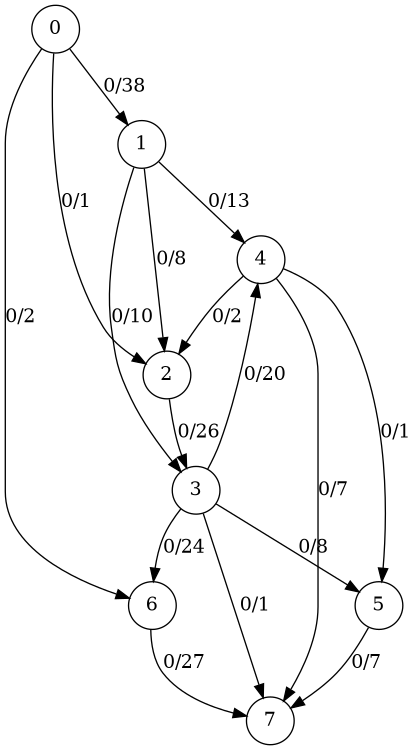 digraph finite_state_machine { 
size="8,5"
node [shape = circle]; 
4 -> 2 [ label = "0/2"];
4 -> 7 [ label = "0/7"];
4 -> 5 [ label = "0/1"];
0 -> 6 [ label = "0/2"];
0 -> 1 [ label = "0/38"];
0 -> 2 [ label = "0/1"];
3 -> 6 [ label = "0/24"];
3 -> 7 [ label = "0/1"];
3 -> 4 [ label = "0/20"];
3 -> 5 [ label = "0/8"];
6 -> 7 [ label = "0/27"];
5 -> 7 [ label = "0/7"];
1 -> 2 [ label = "0/8"];
1 -> 3 [ label = "0/10"];
1 -> 4 [ label = "0/13"];
2 -> 3 [ label = "0/26"];
}